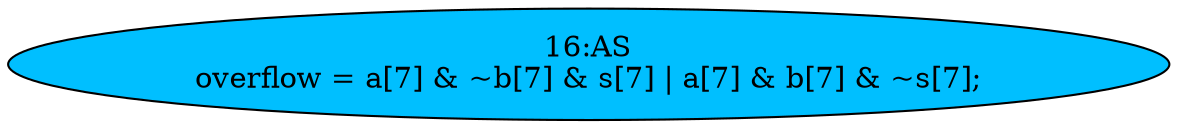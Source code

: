 strict digraph "" {
	node [label="\N"];
	"16:AS"	[ast="<pyverilog.vparser.ast.Assign object at 0x7fc17e3583d0>",
		def_var="['overflow']",
		fillcolor=deepskyblue,
		label="16:AS
overflow = a[7] & ~b[7] & s[7] | a[7] & b[7] & ~s[7];",
		statements="[]",
		style=filled,
		typ=Assign,
		use_var="['a', 'b', 's', 'a', 'b', 's']"];
}
